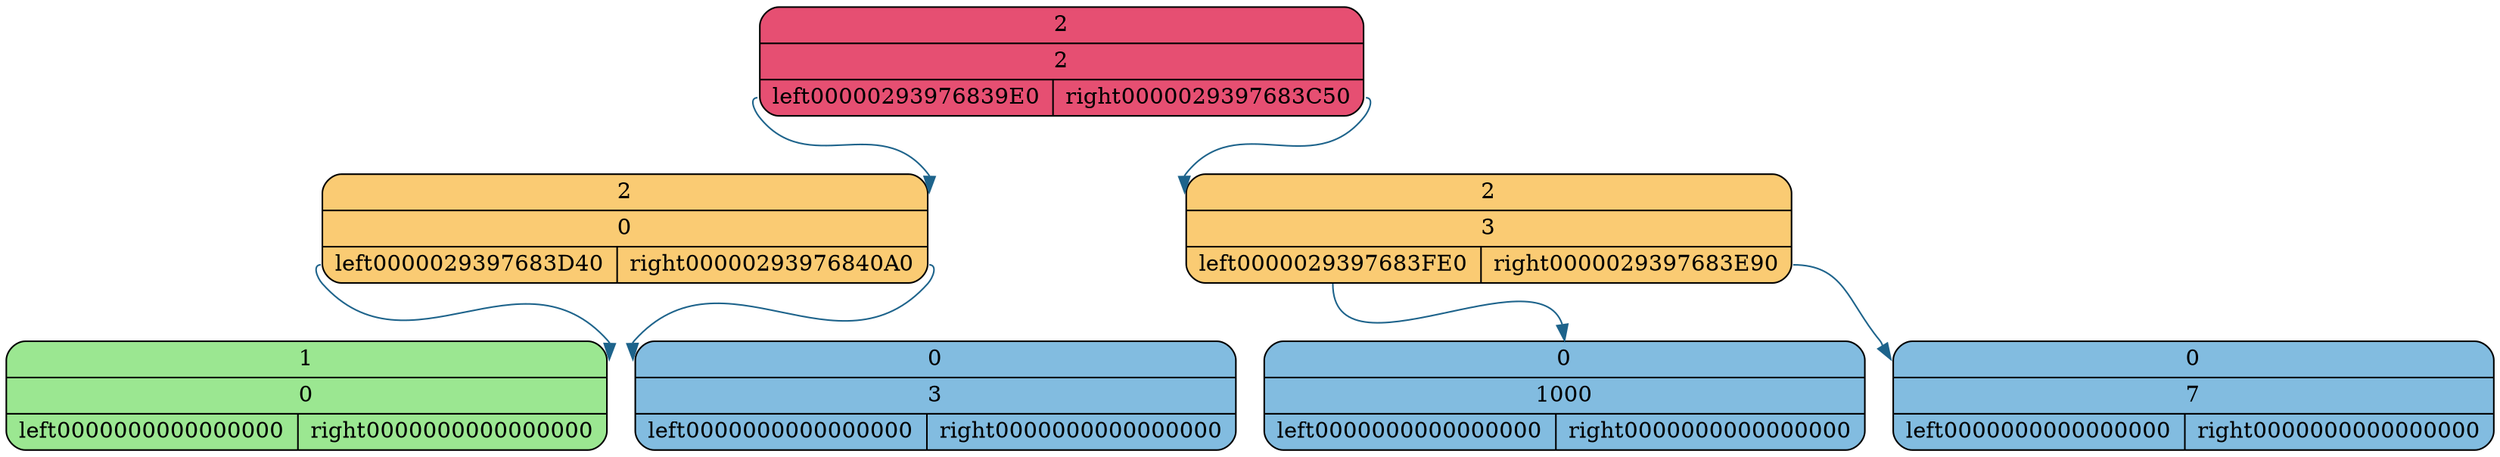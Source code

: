 digraph G
{
	node [shape = Mrecord; fillcolor = "#9FDFDA";];
	node0000029397683D10 [style = filled; fillcolor = "#E64F72"; label = "{<f0> 2 | 2  |{<f1> left00000293976839E0 | <f2> right0000029397683C50}} "];
	node00000293976839E0 [style = filled; fillcolor = "#FACB73"; label = "{<f0> 2 | 0  |{<f1> left0000029397683D40 | <f2> right00000293976840A0}} "];
	node0000029397683D40 [style = filled; fillcolor = "#9BE791"; label = "{<f0> 1 | 0  |{<f1> left0000000000000000 | <f2> right0000000000000000}} "];
	node00000293976840A0 [style = filled; fillcolor = "#82BCE0"; label = "{<f0> 0 | 3  |{<f1> left0000000000000000 | <f2> right0000000000000000}} "];
	node0000029397683C50 [style = filled; fillcolor = "#FACB73"; label = "{<f0> 2 | 3  |{<f1> left0000029397683FE0 | <f2> right0000029397683E90}} "];
	node0000029397683FE0 [style = filled; fillcolor = "#82BCE0"; label = "{<f0> 0 | 1000  |{<f1> left0000000000000000 | <f2> right0000000000000000}} "];
	node0000029397683E90 [style = filled; fillcolor = "#82BCE0"; label = "{<f0> 0 | 7  |{<f1> left0000000000000000 | <f2> right0000000000000000}} "];

	{rank = same; node00000293976839E0; node0000029397683C50}
	node0000029397683D10:<f1> -> node00000293976839E0:<f0> [weight = 0.15; color = "#1D638B";];
	{rank = same; node0000029397683D40; node00000293976840A0}
	node00000293976839E0:<f1> -> node0000029397683D40:<f0> [weight = 0.15; color = "#1D638B";];
	node00000293976839E0:<f2> -> node00000293976840A0:<f0> [weight = 0.15; color = "#1D638B";];
	node0000029397683D10:<f2> -> node0000029397683C50:<f0> [weight = 0.15; color = "#1D638B";];
	{rank = same; node0000029397683FE0; node0000029397683E90}
	node0000029397683C50:<f1> -> node0000029397683FE0:<f0> [weight = 0.15; color = "#1D638B";];
	node0000029397683C50:<f2> -> node0000029397683E90:<f0> [weight = 0.15; color = "#1D638B";];

}
                                                                                                                                                                                                                                                                                                                                                                                                                                                                                                                                                                                                                                                                                                                                                                                                                                                                                                                                                                                                                                                                                                                                                                                                                                                                                                                                                                                                                                                                                                                                                                                                                                                                                                                                                                                                                                                                                                                                                                                                                                                                                                                                                                                                                                                                                                                                                                                                                                                                                                                                                                                                                                                                                                                                                                                                                                                                                                                                                                                                                                                                                                                                                                                                                                                                                                